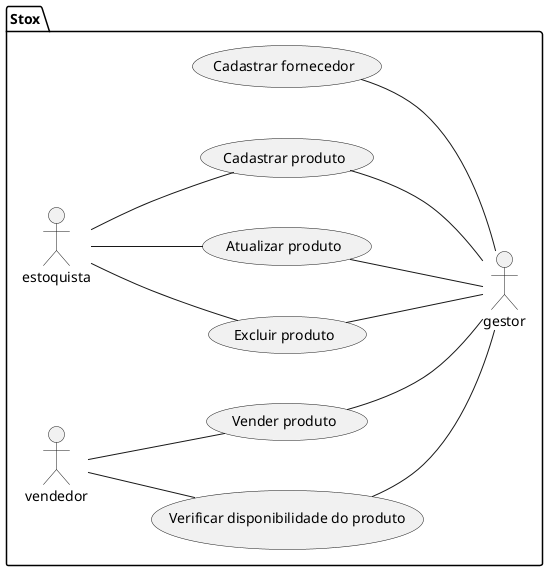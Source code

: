 @startuml

skinparam defaultFontName Droid Sans
skinparam nodesep 50
left to right direction

package Stox {

actor estoquista as estoquista
actor gestor as admin
actor vendedor as vendedor

usecase "Cadastrar produto" as cadastrarProduto
usecase "Atualizar produto" as atualizarProduto
usecase "Excluir produto" as excluirProduto
usecase "Verificar disponibilidade do produto" as verificarProduto
usecase "Vender produto" as vendaProduto
usecase "Cadastrar fornecedor" as fornecedor

"admin" -u- fornecedor
"admin" -u- cadastrarProduto
"admin" -u- atualizarProduto
"admin" -u- excluirProduto
"admin" -u- vendaProduto
"admin" -u- verificarProduto
"estoquista" -- cadastrarProduto
"estoquista" -- atualizarProduto
"estoquista" -- excluirProduto
vendedor -- verificarProduto
vendedor -- vendaProduto


@enduml
